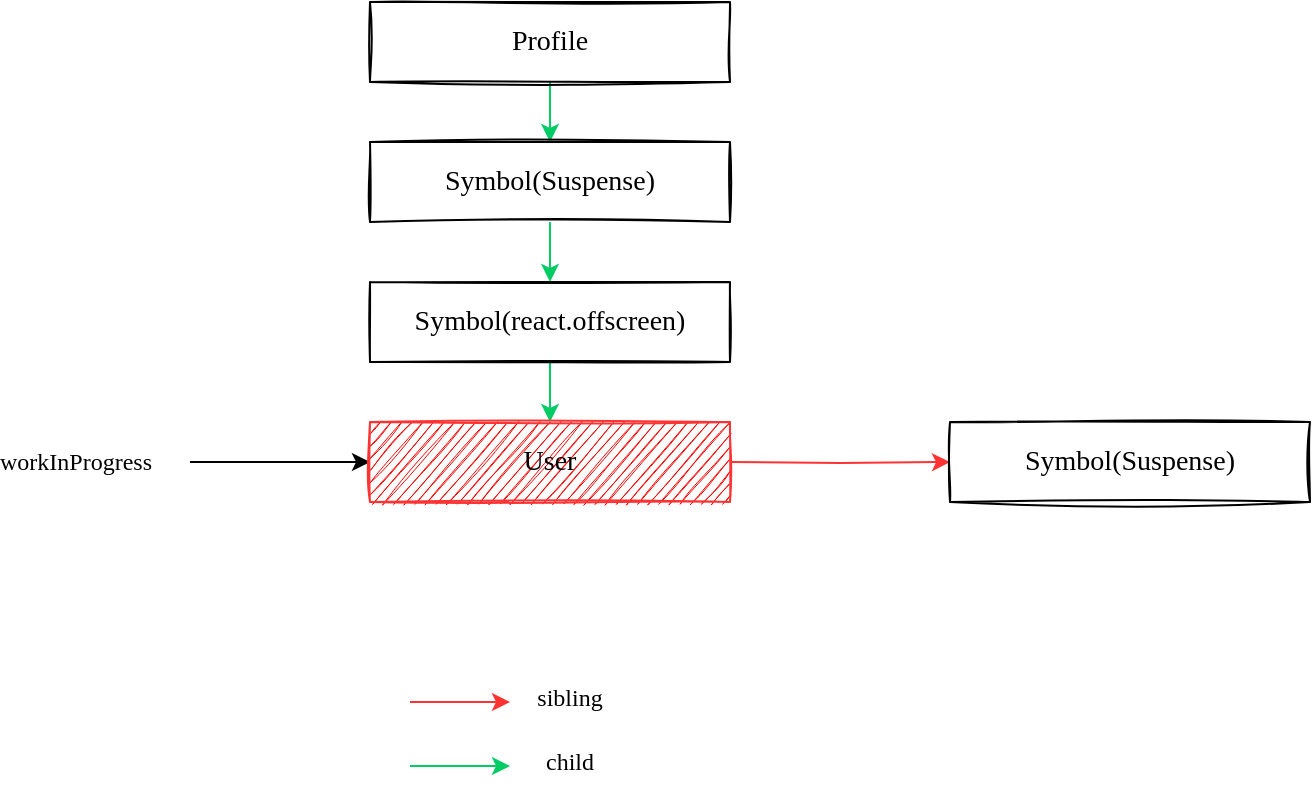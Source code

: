 <mxfile version="14.4.2" type="device" pages="3"><diagram id="EJtaHVV1P4cS4goXIOEM" name="第 1 页"><mxGraphModel dx="1933" dy="915" grid="1" gridSize="10" guides="1" tooltips="1" connect="1" arrows="1" fold="1" page="1" pageScale="1" pageWidth="827" pageHeight="1169" math="0" shadow="0"><root><mxCell id="0"/><mxCell id="1" parent="0"/><mxCell id="orKNdyc_49_l-ltPZzuX-3" value="" style="edgeStyle=orthogonalEdgeStyle;rounded=0;orthogonalLoop=1;jettySize=auto;html=1;fontFamily=Comic Sans MS;fillColor=#008a00;strokeColor=#00CC66;" edge="1" parent="1" source="orKNdyc_49_l-ltPZzuX-1" target="orKNdyc_49_l-ltPZzuX-2"><mxGeometry relative="1" as="geometry"/></mxCell><mxCell id="orKNdyc_49_l-ltPZzuX-1" value="&lt;font style=&quot;font-size: 14px&quot;&gt;Profile&lt;/font&gt;" style="rounded=0;whiteSpace=wrap;html=1;sketch=1;fontFamily=Comic Sans MS;" vertex="1" parent="1"><mxGeometry x="150" y="250" width="180" height="40" as="geometry"/></mxCell><mxCell id="orKNdyc_49_l-ltPZzuX-5" value="" style="edgeStyle=orthogonalEdgeStyle;rounded=0;orthogonalLoop=1;jettySize=auto;html=1;fontFamily=Comic Sans MS;fillColor=#008a00;strokeColor=#00CC66;" edge="1" parent="1" source="orKNdyc_49_l-ltPZzuX-2" target="orKNdyc_49_l-ltPZzuX-4"><mxGeometry relative="1" as="geometry"/></mxCell><mxCell id="orKNdyc_49_l-ltPZzuX-2" value="&lt;font style=&quot;font-size: 14px&quot;&gt;Symbol(Suspense)&lt;/font&gt;" style="rounded=0;whiteSpace=wrap;html=1;sketch=1;fontFamily=Comic Sans MS;" vertex="1" parent="1"><mxGeometry x="150" y="320" width="180" height="40" as="geometry"/></mxCell><mxCell id="orKNdyc_49_l-ltPZzuX-7" value="" style="edgeStyle=orthogonalEdgeStyle;rounded=0;orthogonalLoop=1;jettySize=auto;html=1;fontFamily=Comic Sans MS;fillColor=#008a00;strokeColor=#00CC66;" edge="1" parent="1" source="orKNdyc_49_l-ltPZzuX-4"><mxGeometry relative="1" as="geometry"><mxPoint x="240" y="460" as="targetPoint"/></mxGeometry></mxCell><mxCell id="orKNdyc_49_l-ltPZzuX-4" value="&lt;span style=&quot;text-align: left&quot;&gt;&lt;font style=&quot;font-size: 14px&quot;&gt;Symbol(react.offscreen)&lt;/font&gt;&lt;/span&gt;" style="rounded=0;whiteSpace=wrap;html=1;sketch=1;fontFamily=Comic Sans MS;" vertex="1" parent="1"><mxGeometry x="150" y="390" width="180" height="40" as="geometry"/></mxCell><mxCell id="LI9XG-7fytYrBJ_OGqhS-2" value="" style="edgeStyle=orthogonalEdgeStyle;rounded=0;orthogonalLoop=1;jettySize=auto;html=1;fontFamily=Comic Sans MS;strokeColor=#FF3333;" edge="1" parent="1" target="LI9XG-7fytYrBJ_OGqhS-1"><mxGeometry relative="1" as="geometry"><mxPoint x="330" y="480" as="sourcePoint"/></mxGeometry></mxCell><mxCell id="LI9XG-7fytYrBJ_OGqhS-1" value="&lt;span style=&quot;font-size: 14px&quot;&gt;Symbol(Suspense)&lt;/span&gt;" style="rounded=0;whiteSpace=wrap;html=1;sketch=1;fontFamily=Comic Sans MS;" vertex="1" parent="1"><mxGeometry x="440" y="460" width="180" height="40" as="geometry"/></mxCell><mxCell id="aH6XLyd-6mES4VaZ2A37-3" value="" style="endArrow=classic;html=1;strokeColor=#FF3333;fontFamily=Comic Sans MS;" edge="1" parent="1"><mxGeometry width="50" height="50" relative="1" as="geometry"><mxPoint x="170" y="600" as="sourcePoint"/><mxPoint x="220" y="600" as="targetPoint"/></mxGeometry></mxCell><mxCell id="aH6XLyd-6mES4VaZ2A37-4" value="sibling" style="text;html=1;strokeColor=none;fillColor=none;align=center;verticalAlign=middle;whiteSpace=wrap;rounded=0;sketch=1;fontFamily=Comic Sans MS;" vertex="1" parent="1"><mxGeometry x="230" y="588" width="40" height="20" as="geometry"/></mxCell><mxCell id="aH6XLyd-6mES4VaZ2A37-5" value="" style="endArrow=classic;html=1;fontFamily=Comic Sans MS;strokeColor=#00CC66;" edge="1" parent="1"><mxGeometry width="50" height="50" relative="1" as="geometry"><mxPoint x="170" y="632" as="sourcePoint"/><mxPoint x="220" y="632" as="targetPoint"/></mxGeometry></mxCell><mxCell id="aH6XLyd-6mES4VaZ2A37-6" value="child" style="text;html=1;strokeColor=none;fillColor=none;align=center;verticalAlign=middle;whiteSpace=wrap;rounded=0;sketch=1;fontFamily=Comic Sans MS;" vertex="1" parent="1"><mxGeometry x="230" y="620" width="40" height="20" as="geometry"/></mxCell><mxCell id="PFk7u_ZfP289MnTH2Zoy-1" value="" style="endArrow=classic;html=1;strokeColor=#000000;fontFamily=Comic Sans MS;entryX=0;entryY=0.5;entryDx=0;entryDy=0;" edge="1" parent="1"><mxGeometry width="50" height="50" relative="1" as="geometry"><mxPoint x="60" y="480" as="sourcePoint"/><mxPoint x="150" y="480" as="targetPoint"/></mxGeometry></mxCell><mxCell id="PFk7u_ZfP289MnTH2Zoy-2" value="workInProgress" style="text;html=1;strokeColor=none;fillColor=none;align=center;verticalAlign=middle;whiteSpace=wrap;rounded=0;sketch=1;fontFamily=Comic Sans MS;" vertex="1" parent="1"><mxGeometry x="-17" y="470" width="40" height="20" as="geometry"/></mxCell><mxCell id="qL4xyNISYsc3jTE_4rRG-1" value="&lt;span style=&quot;text-align: left&quot;&gt;&lt;font style=&quot;font-size: 14px&quot; color=&quot;#000000&quot;&gt;User&lt;/font&gt;&lt;/span&gt;" style="rounded=0;whiteSpace=wrap;html=1;sketch=1;fontFamily=Comic Sans MS;fontColor=#ffffff;fillColor=#FF0000;strokeColor=#FF3333;" vertex="1" parent="1"><mxGeometry x="150" y="460" width="180" height="40" as="geometry"/></mxCell></root></mxGraphModel></diagram><diagram id="dbj_aUFFPCWezRvj0voJ" name="第 3 页"><mxGraphModel dx="1933" dy="915" grid="1" gridSize="10" guides="1" tooltips="1" connect="1" arrows="1" fold="1" page="1" pageScale="1" pageWidth="827" pageHeight="1169" math="0" shadow="0"><root><mxCell id="VBjjRqzJgq_8bOk5ea6I-0"/><mxCell id="VBjjRqzJgq_8bOk5ea6I-1" parent="VBjjRqzJgq_8bOk5ea6I-0"/><mxCell id="VBjjRqzJgq_8bOk5ea6I-2" value="" style="edgeStyle=orthogonalEdgeStyle;rounded=0;orthogonalLoop=1;jettySize=auto;html=1;fontFamily=Comic Sans MS;fillColor=#008a00;strokeColor=#00CC66;" edge="1" parent="VBjjRqzJgq_8bOk5ea6I-1" source="VBjjRqzJgq_8bOk5ea6I-3" target="VBjjRqzJgq_8bOk5ea6I-5"><mxGeometry relative="1" as="geometry"/></mxCell><mxCell id="VBjjRqzJgq_8bOk5ea6I-3" value="&lt;font style=&quot;font-size: 14px&quot;&gt;Profile&lt;/font&gt;" style="rounded=0;whiteSpace=wrap;html=1;sketch=1;fontFamily=Comic Sans MS;" vertex="1" parent="VBjjRqzJgq_8bOk5ea6I-1"><mxGeometry x="150" y="250" width="180" height="40" as="geometry"/></mxCell><mxCell id="VBjjRqzJgq_8bOk5ea6I-4" value="" style="edgeStyle=orthogonalEdgeStyle;rounded=0;orthogonalLoop=1;jettySize=auto;html=1;fontFamily=Comic Sans MS;fillColor=#008a00;strokeColor=#00CC66;" edge="1" parent="VBjjRqzJgq_8bOk5ea6I-1" source="VBjjRqzJgq_8bOk5ea6I-5" target="VBjjRqzJgq_8bOk5ea6I-7"><mxGeometry relative="1" as="geometry"/></mxCell><mxCell id="ck2bQOgcH49GtFjrSiVO-1" style="edgeStyle=orthogonalEdgeStyle;rounded=0;orthogonalLoop=1;jettySize=auto;html=1;exitX=1;exitY=0.5;exitDx=0;exitDy=0;entryX=0;entryY=0.5;entryDx=0;entryDy=0;fontFamily=Comic Sans MS;" edge="1" parent="VBjjRqzJgq_8bOk5ea6I-1" source="VBjjRqzJgq_8bOk5ea6I-5" target="ck2bQOgcH49GtFjrSiVO-0"><mxGeometry relative="1" as="geometry"/></mxCell><mxCell id="ck2bQOgcH49GtFjrSiVO-2" value="updateQueue" style="edgeLabel;html=1;align=center;verticalAlign=middle;resizable=0;points=[];fontFamily=Comic Sans MS;" vertex="1" connectable="0" parent="ck2bQOgcH49GtFjrSiVO-1"><mxGeometry x="-0.418" y="1" relative="1" as="geometry"><mxPoint x="21" as="offset"/></mxGeometry></mxCell><mxCell id="VBjjRqzJgq_8bOk5ea6I-5" value="&lt;font style=&quot;font-size: 14px&quot;&gt;Symbol(Suspense)&lt;/font&gt;" style="rounded=0;whiteSpace=wrap;html=1;sketch=1;fontFamily=Comic Sans MS;" vertex="1" parent="VBjjRqzJgq_8bOk5ea6I-1"><mxGeometry x="150" y="320" width="180" height="40" as="geometry"/></mxCell><mxCell id="VBjjRqzJgq_8bOk5ea6I-6" value="" style="edgeStyle=orthogonalEdgeStyle;rounded=0;orthogonalLoop=1;jettySize=auto;html=1;fontFamily=Comic Sans MS;fillColor=#008a00;strokeColor=#00CC66;" edge="1" parent="VBjjRqzJgq_8bOk5ea6I-1" source="VBjjRqzJgq_8bOk5ea6I-7" target="VBjjRqzJgq_8bOk5ea6I-9"><mxGeometry relative="1" as="geometry"/></mxCell><mxCell id="VBjjRqzJgq_8bOk5ea6I-7" value="&lt;span style=&quot;text-align: left&quot;&gt;&lt;font style=&quot;font-size: 14px&quot;&gt;Symbol(react.offscreen)&lt;/font&gt;&lt;/span&gt;" style="rounded=0;whiteSpace=wrap;html=1;sketch=1;fontFamily=Comic Sans MS;" vertex="1" parent="VBjjRqzJgq_8bOk5ea6I-1"><mxGeometry x="150" y="390" width="180" height="40" as="geometry"/></mxCell><mxCell id="VBjjRqzJgq_8bOk5ea6I-8" value="" style="edgeStyle=orthogonalEdgeStyle;rounded=0;orthogonalLoop=1;jettySize=auto;html=1;fontFamily=Comic Sans MS;strokeColor=#FF3333;" edge="1" parent="VBjjRqzJgq_8bOk5ea6I-1" source="VBjjRqzJgq_8bOk5ea6I-9" target="VBjjRqzJgq_8bOk5ea6I-10"><mxGeometry relative="1" as="geometry"/></mxCell><mxCell id="VBjjRqzJgq_8bOk5ea6I-9" value="&lt;span style=&quot;text-align: left&quot;&gt;&lt;font style=&quot;font-size: 14px&quot; color=&quot;#000000&quot;&gt;User&lt;/font&gt;&lt;/span&gt;" style="rounded=0;whiteSpace=wrap;html=1;sketch=1;fontFamily=Comic Sans MS;fontColor=#ffffff;fillColor=#FF0000;strokeColor=#FF3333;" vertex="1" parent="VBjjRqzJgq_8bOk5ea6I-1"><mxGeometry x="150" y="460" width="180" height="40" as="geometry"/></mxCell><mxCell id="VBjjRqzJgq_8bOk5ea6I-10" value="&lt;span style=&quot;font-size: 14px&quot;&gt;Symbol(Suspense)&lt;/span&gt;" style="rounded=0;whiteSpace=wrap;html=1;sketch=1;fontFamily=Comic Sans MS;" vertex="1" parent="VBjjRqzJgq_8bOk5ea6I-1"><mxGeometry x="440" y="460" width="180" height="40" as="geometry"/></mxCell><mxCell id="ck2bQOgcH49GtFjrSiVO-0" value="&lt;font style=&quot;font-size: 14px&quot;&gt;Set {Promise}&lt;/font&gt;" style="rounded=1;whiteSpace=wrap;html=1;sketch=1;fontFamily=Comic Sans MS;" vertex="1" parent="VBjjRqzJgq_8bOk5ea6I-1"><mxGeometry x="440" y="325" width="110" height="30" as="geometry"/></mxCell><mxCell id="812HnZyynSVKP_-bHqRj-0" value="" style="endArrow=classic;html=1;strokeColor=#000000;fontFamily=Comic Sans MS;entryX=0;entryY=0.5;entryDx=0;entryDy=0;" edge="1" parent="VBjjRqzJgq_8bOk5ea6I-1" target="VBjjRqzJgq_8bOk5ea6I-9"><mxGeometry width="50" height="50" relative="1" as="geometry"><mxPoint x="60" y="480" as="sourcePoint"/><mxPoint x="100" y="460" as="targetPoint"/></mxGeometry></mxCell><mxCell id="812HnZyynSVKP_-bHqRj-1" value="workInProgress" style="text;html=1;strokeColor=none;fillColor=none;align=center;verticalAlign=middle;whiteSpace=wrap;rounded=0;sketch=1;fontFamily=Comic Sans MS;" vertex="1" parent="VBjjRqzJgq_8bOk5ea6I-1"><mxGeometry x="-17" y="470" width="40" height="20" as="geometry"/></mxCell><mxCell id="-YUw66hfZt6SElVy-rd7-0" value="" style="endArrow=classic;html=1;strokeColor=#FF3333;fontFamily=Comic Sans MS;" edge="1" parent="VBjjRqzJgq_8bOk5ea6I-1"><mxGeometry width="50" height="50" relative="1" as="geometry"><mxPoint x="170" y="600" as="sourcePoint"/><mxPoint x="220" y="600" as="targetPoint"/></mxGeometry></mxCell><mxCell id="-YUw66hfZt6SElVy-rd7-1" value="sibling" style="text;html=1;strokeColor=none;fillColor=none;align=center;verticalAlign=middle;whiteSpace=wrap;rounded=0;sketch=1;fontFamily=Comic Sans MS;" vertex="1" parent="VBjjRqzJgq_8bOk5ea6I-1"><mxGeometry x="230" y="588" width="40" height="20" as="geometry"/></mxCell><mxCell id="-YUw66hfZt6SElVy-rd7-2" value="" style="endArrow=classic;html=1;fontFamily=Comic Sans MS;strokeColor=#00CC66;" edge="1" parent="VBjjRqzJgq_8bOk5ea6I-1"><mxGeometry width="50" height="50" relative="1" as="geometry"><mxPoint x="170" y="632" as="sourcePoint"/><mxPoint x="220" y="632" as="targetPoint"/></mxGeometry></mxCell><mxCell id="-YUw66hfZt6SElVy-rd7-3" value="child" style="text;html=1;strokeColor=none;fillColor=none;align=center;verticalAlign=middle;whiteSpace=wrap;rounded=0;sketch=1;fontFamily=Comic Sans MS;" vertex="1" parent="VBjjRqzJgq_8bOk5ea6I-1"><mxGeometry x="230" y="620" width="40" height="20" as="geometry"/></mxCell></root></mxGraphModel></diagram><diagram id="XThNEzipYvR_zc4_ypLp" name="第 4 页"><mxGraphModel dx="1106" dy="915" grid="1" gridSize="10" guides="1" tooltips="1" connect="1" arrows="1" fold="1" page="1" pageScale="1" pageWidth="827" pageHeight="1169" math="0" shadow="0"><root><mxCell id="mF0wVpXNPVPKmKgF6dAU-0"/><mxCell id="mF0wVpXNPVPKmKgF6dAU-1" parent="mF0wVpXNPVPKmKgF6dAU-0"/><mxCell id="vsh7Ai9fszpOdih516D9-0" value="" style="edgeStyle=orthogonalEdgeStyle;rounded=0;orthogonalLoop=1;jettySize=auto;html=1;fontFamily=Comic Sans MS;fillColor=#008a00;strokeColor=#00CC66;" edge="1" parent="mF0wVpXNPVPKmKgF6dAU-1" source="vsh7Ai9fszpOdih516D9-1" target="vsh7Ai9fszpOdih516D9-5"><mxGeometry relative="1" as="geometry"/></mxCell><mxCell id="vsh7Ai9fszpOdih516D9-1" value="&lt;font style=&quot;font-size: 14px&quot;&gt;Profile&lt;/font&gt;" style="rounded=0;whiteSpace=wrap;html=1;sketch=1;fontFamily=Comic Sans MS;" vertex="1" parent="mF0wVpXNPVPKmKgF6dAU-1"><mxGeometry x="150" y="250" width="180" height="40" as="geometry"/></mxCell><mxCell id="vsh7Ai9fszpOdih516D9-2" value="" style="edgeStyle=orthogonalEdgeStyle;rounded=0;orthogonalLoop=1;jettySize=auto;html=1;fontFamily=Comic Sans MS;fillColor=#008a00;strokeColor=#00CC66;" edge="1" parent="mF0wVpXNPVPKmKgF6dAU-1" source="vsh7Ai9fszpOdih516D9-5" target="vsh7Ai9fszpOdih516D9-7"><mxGeometry relative="1" as="geometry"/></mxCell><mxCell id="vsh7Ai9fszpOdih516D9-3" style="edgeStyle=orthogonalEdgeStyle;rounded=0;orthogonalLoop=1;jettySize=auto;html=1;exitX=1;exitY=0.5;exitDx=0;exitDy=0;entryX=0;entryY=0.5;entryDx=0;entryDy=0;fontFamily=Comic Sans MS;" edge="1" parent="mF0wVpXNPVPKmKgF6dAU-1" source="vsh7Ai9fszpOdih516D9-5"><mxGeometry relative="1" as="geometry"><mxPoint x="440" y="340" as="targetPoint"/></mxGeometry></mxCell><mxCell id="vsh7Ai9fszpOdih516D9-4" value="updateQueue" style="edgeLabel;html=1;align=center;verticalAlign=middle;resizable=0;points=[];fontFamily=Comic Sans MS;" vertex="1" connectable="0" parent="vsh7Ai9fszpOdih516D9-3"><mxGeometry x="-0.418" y="1" relative="1" as="geometry"><mxPoint x="21" as="offset"/></mxGeometry></mxCell><mxCell id="vsh7Ai9fszpOdih516D9-5" value="&lt;font style=&quot;font-size: 14px&quot;&gt;Symbol(Suspense)&lt;/font&gt;" style="rounded=0;whiteSpace=wrap;html=1;sketch=1;fontFamily=Comic Sans MS;" vertex="1" parent="mF0wVpXNPVPKmKgF6dAU-1"><mxGeometry x="150" y="320" width="180" height="40" as="geometry"/></mxCell><mxCell id="vsh7Ai9fszpOdih516D9-6" value="" style="edgeStyle=orthogonalEdgeStyle;rounded=0;orthogonalLoop=1;jettySize=auto;html=1;fontFamily=Comic Sans MS;fillColor=#008a00;strokeColor=#00CC66;" edge="1" parent="mF0wVpXNPVPKmKgF6dAU-1" source="vsh7Ai9fszpOdih516D9-7" target="vsh7Ai9fszpOdih516D9-9"><mxGeometry relative="1" as="geometry"/></mxCell><mxCell id="P5rUuLBiIiOlWWXeTVlN-1" value="" style="edgeStyle=orthogonalEdgeStyle;rounded=0;orthogonalLoop=1;jettySize=auto;html=1;fontFamily=Comic Sans MS;strokeColor=#FF3333;" edge="1" parent="mF0wVpXNPVPKmKgF6dAU-1" source="vsh7Ai9fszpOdih516D9-7" target="P5rUuLBiIiOlWWXeTVlN-0"><mxGeometry relative="1" as="geometry"/></mxCell><mxCell id="vsh7Ai9fszpOdih516D9-7" value="&lt;span style=&quot;text-align: left&quot;&gt;&lt;font style=&quot;font-size: 14px&quot;&gt;Symbol(react.offscreen)&lt;/font&gt;&lt;/span&gt;" style="rounded=0;whiteSpace=wrap;html=1;sketch=1;fontFamily=Comic Sans MS;" vertex="1" parent="mF0wVpXNPVPKmKgF6dAU-1"><mxGeometry x="150" y="390" width="180" height="40" as="geometry"/></mxCell><mxCell id="vsh7Ai9fszpOdih516D9-8" value="" style="edgeStyle=orthogonalEdgeStyle;rounded=0;orthogonalLoop=1;jettySize=auto;html=1;fontFamily=Comic Sans MS;strokeColor=#FF3333;" edge="1" parent="mF0wVpXNPVPKmKgF6dAU-1" source="vsh7Ai9fszpOdih516D9-9" target="vsh7Ai9fszpOdih516D9-10"><mxGeometry relative="1" as="geometry"/></mxCell><mxCell id="vsh7Ai9fszpOdih516D9-9" value="&lt;span style=&quot;text-align: left&quot;&gt;&lt;font style=&quot;font-size: 14px&quot; color=&quot;#000000&quot;&gt;User&lt;/font&gt;&lt;/span&gt;" style="rounded=0;whiteSpace=wrap;html=1;sketch=1;fontFamily=Comic Sans MS;fontColor=#ffffff;fillColor=none;" vertex="1" parent="mF0wVpXNPVPKmKgF6dAU-1"><mxGeometry x="150" y="460" width="180" height="40" as="geometry"/></mxCell><mxCell id="ZOacJbMgVrgIWNFmuEHY-3" style="edgeStyle=orthogonalEdgeStyle;rounded=0;orthogonalLoop=1;jettySize=auto;html=1;exitX=1;exitY=0.5;exitDx=0;exitDy=0;entryX=0;entryY=0.5;entryDx=0;entryDy=0;fontFamily=Comic Sans MS;" edge="1" parent="mF0wVpXNPVPKmKgF6dAU-1" source="vsh7Ai9fszpOdih516D9-10"><mxGeometry relative="1" as="geometry"><mxPoint x="727" y="480" as="targetPoint"/></mxGeometry></mxCell><mxCell id="vsh7Ai9fszpOdih516D9-10" value="&lt;span style=&quot;font-size: 14px&quot;&gt;Symbol(Suspense)&lt;/span&gt;" style="rounded=0;whiteSpace=wrap;html=1;sketch=1;fontFamily=Comic Sans MS;" vertex="1" parent="mF0wVpXNPVPKmKgF6dAU-1"><mxGeometry x="440" y="460" width="180" height="40" as="geometry"/></mxCell><mxCell id="vsh7Ai9fszpOdih516D9-14" value="" style="endArrow=classic;html=1;strokeColor=#FF3333;fontFamily=Comic Sans MS;" edge="1" parent="mF0wVpXNPVPKmKgF6dAU-1"><mxGeometry width="50" height="50" relative="1" as="geometry"><mxPoint x="170" y="600" as="sourcePoint"/><mxPoint x="220" y="600" as="targetPoint"/></mxGeometry></mxCell><mxCell id="vsh7Ai9fszpOdih516D9-15" value="sibling" style="text;html=1;strokeColor=none;fillColor=none;align=center;verticalAlign=middle;whiteSpace=wrap;rounded=0;sketch=1;fontFamily=Comic Sans MS;" vertex="1" parent="mF0wVpXNPVPKmKgF6dAU-1"><mxGeometry x="230" y="588" width="40" height="20" as="geometry"/></mxCell><mxCell id="vsh7Ai9fszpOdih516D9-16" value="" style="endArrow=classic;html=1;fontFamily=Comic Sans MS;strokeColor=#00CC66;" edge="1" parent="mF0wVpXNPVPKmKgF6dAU-1"><mxGeometry width="50" height="50" relative="1" as="geometry"><mxPoint x="170" y="632" as="sourcePoint"/><mxPoint x="220" y="632" as="targetPoint"/></mxGeometry></mxCell><mxCell id="vsh7Ai9fszpOdih516D9-17" value="child" style="text;html=1;strokeColor=none;fillColor=none;align=center;verticalAlign=middle;whiteSpace=wrap;rounded=0;sketch=1;fontFamily=Comic Sans MS;" vertex="1" parent="mF0wVpXNPVPKmKgF6dAU-1"><mxGeometry x="230" y="620" width="40" height="20" as="geometry"/></mxCell><mxCell id="vsh7Ai9fszpOdih516D9-19" style="edgeStyle=orthogonalEdgeStyle;rounded=0;orthogonalLoop=1;jettySize=auto;html=1;exitX=0.5;exitY=1;exitDx=0;exitDy=0;strokeColor=#000000;fontFamily=Comic Sans MS;" edge="1" parent="mF0wVpXNPVPKmKgF6dAU-1"><mxGeometry relative="1" as="geometry"><mxPoint x="800" y="490" as="sourcePoint"/><mxPoint x="800" y="490" as="targetPoint"/></mxGeometry></mxCell><mxCell id="vsh7Ai9fszpOdih516D9-24" style="edgeStyle=orthogonalEdgeStyle;rounded=0;orthogonalLoop=1;jettySize=auto;html=1;exitX=0.5;exitY=1;exitDx=0;exitDy=0;fontFamily=Comic Sans MS;strokeColor=#00CC66;" edge="1" parent="mF0wVpXNPVPKmKgF6dAU-1" target="vsh7Ai9fszpOdih516D9-21"><mxGeometry relative="1" as="geometry"><mxPoint x="530" y="500" as="sourcePoint"/></mxGeometry></mxCell><mxCell id="vsh7Ai9fszpOdih516D9-25" style="edgeStyle=orthogonalEdgeStyle;rounded=0;orthogonalLoop=1;jettySize=auto;html=1;exitX=0.5;exitY=1;exitDx=0;exitDy=0;entryX=0.5;entryY=0;entryDx=0;entryDy=0;fontFamily=Comic Sans MS;strokeColor=#00CC66;" edge="1" parent="mF0wVpXNPVPKmKgF6dAU-1" source="vsh7Ai9fszpOdih516D9-21" target="vsh7Ai9fszpOdih516D9-22"><mxGeometry relative="1" as="geometry"/></mxCell><mxCell id="vsh7Ai9fszpOdih516D9-21" value="&lt;span style=&quot;text-align: left&quot;&gt;&lt;font style=&quot;font-size: 14px&quot;&gt;Symbol(react.offscreen)&lt;/font&gt;&lt;/span&gt;" style="rounded=0;whiteSpace=wrap;html=1;sketch=1;fontFamily=Comic Sans MS;" vertex="1" parent="mF0wVpXNPVPKmKgF6dAU-1"><mxGeometry x="440" y="530" width="180" height="40" as="geometry"/></mxCell><mxCell id="vsh7Ai9fszpOdih516D9-22" value="&lt;span style=&quot;text-align: left&quot;&gt;&lt;font style=&quot;font-size: 14px&quot; color=&quot;#000000&quot;&gt;Articles&lt;/font&gt;&lt;/span&gt;" style="rounded=0;whiteSpace=wrap;html=1;sketch=1;fontFamily=Comic Sans MS;fontColor=#ffffff;fillColor=none;" vertex="1" parent="mF0wVpXNPVPKmKgF6dAU-1"><mxGeometry x="440" y="600" width="180" height="40" as="geometry"/></mxCell><mxCell id="ZOacJbMgVrgIWNFmuEHY-0" value="updateQueue" style="edgeLabel;html=1;align=center;verticalAlign=middle;resizable=0;points=[];fontFamily=Comic Sans MS;" vertex="1" connectable="0" parent="mF0wVpXNPVPKmKgF6dAU-1"><mxGeometry x="670" y="479" as="geometry"/></mxCell><mxCell id="P5rUuLBiIiOlWWXeTVlN-0" value="&lt;span style=&quot;text-align: left&quot;&gt;&lt;font style=&quot;font-size: 14px&quot;&gt;p&lt;/font&gt;&lt;/span&gt;" style="rounded=0;whiteSpace=wrap;html=1;sketch=1;fontFamily=Comic Sans MS;" vertex="1" parent="mF0wVpXNPVPKmKgF6dAU-1"><mxGeometry x="440" y="390" width="180" height="40" as="geometry"/></mxCell><mxCell id="XZ1FI7b4XxB56dshKlYb-0" value="&lt;font style=&quot;font-size: 14px&quot;&gt;Set {Promise}&lt;/font&gt;" style="rounded=1;whiteSpace=wrap;html=1;sketch=1;fontFamily=Comic Sans MS;" vertex="1" parent="mF0wVpXNPVPKmKgF6dAU-1"><mxGeometry x="440" y="325" width="110" height="30" as="geometry"/></mxCell><mxCell id="XZ1FI7b4XxB56dshKlYb-1" value="&lt;font style=&quot;font-size: 14px&quot;&gt;Set {Promise}&lt;/font&gt;" style="rounded=1;whiteSpace=wrap;html=1;sketch=1;fontFamily=Comic Sans MS;" vertex="1" parent="mF0wVpXNPVPKmKgF6dAU-1"><mxGeometry x="729" y="465" width="110" height="30" as="geometry"/></mxCell><mxCell id="XZ1FI7b4XxB56dshKlYb-2" value="&lt;span style=&quot;text-align: left&quot;&gt;&lt;font style=&quot;font-size: 14px&quot;&gt;p&lt;/font&gt;&lt;/span&gt;" style="rounded=0;whiteSpace=wrap;html=1;sketch=1;fontFamily=Comic Sans MS;" vertex="1" parent="mF0wVpXNPVPKmKgF6dAU-1"><mxGeometry x="729" y="530" width="180" height="40" as="geometry"/></mxCell><mxCell id="XZ1FI7b4XxB56dshKlYb-3" value="" style="edgeStyle=orthogonalEdgeStyle;rounded=0;orthogonalLoop=1;jettySize=auto;html=1;fontFamily=Comic Sans MS;strokeColor=#FF3333;exitX=1;exitY=0.5;exitDx=0;exitDy=0;entryX=0;entryY=0.5;entryDx=0;entryDy=0;" edge="1" parent="mF0wVpXNPVPKmKgF6dAU-1" source="vsh7Ai9fszpOdih516D9-21" target="XZ1FI7b4XxB56dshKlYb-2"><mxGeometry relative="1" as="geometry"><mxPoint x="340" y="490" as="sourcePoint"/><mxPoint x="450" y="490" as="targetPoint"/><Array as="points"><mxPoint x="660" y="550"/><mxPoint x="660" y="550"/></Array></mxGeometry></mxCell></root></mxGraphModel></diagram></mxfile>